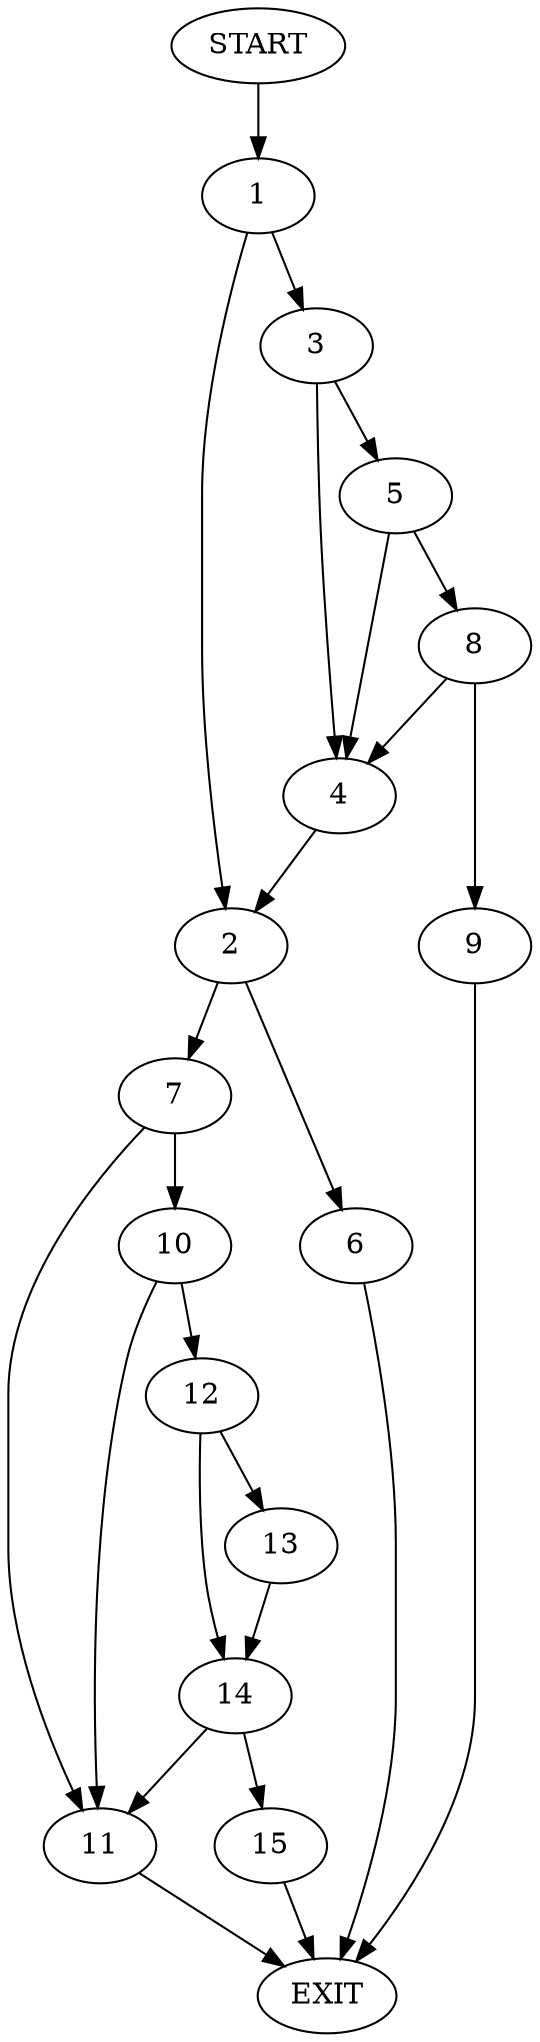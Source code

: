 digraph {
0 [label="START"]
16 [label="EXIT"]
0 -> 1
1 -> 2
1 -> 3
3 -> 4
3 -> 5
2 -> 6
2 -> 7
4 -> 2
5 -> 4
5 -> 8
8 -> 4
8 -> 9
9 -> 16
6 -> 16
7 -> 10
7 -> 11
11 -> 16
10 -> 12
10 -> 11
12 -> 13
12 -> 14
13 -> 14
14 -> 11
14 -> 15
15 -> 16
}
